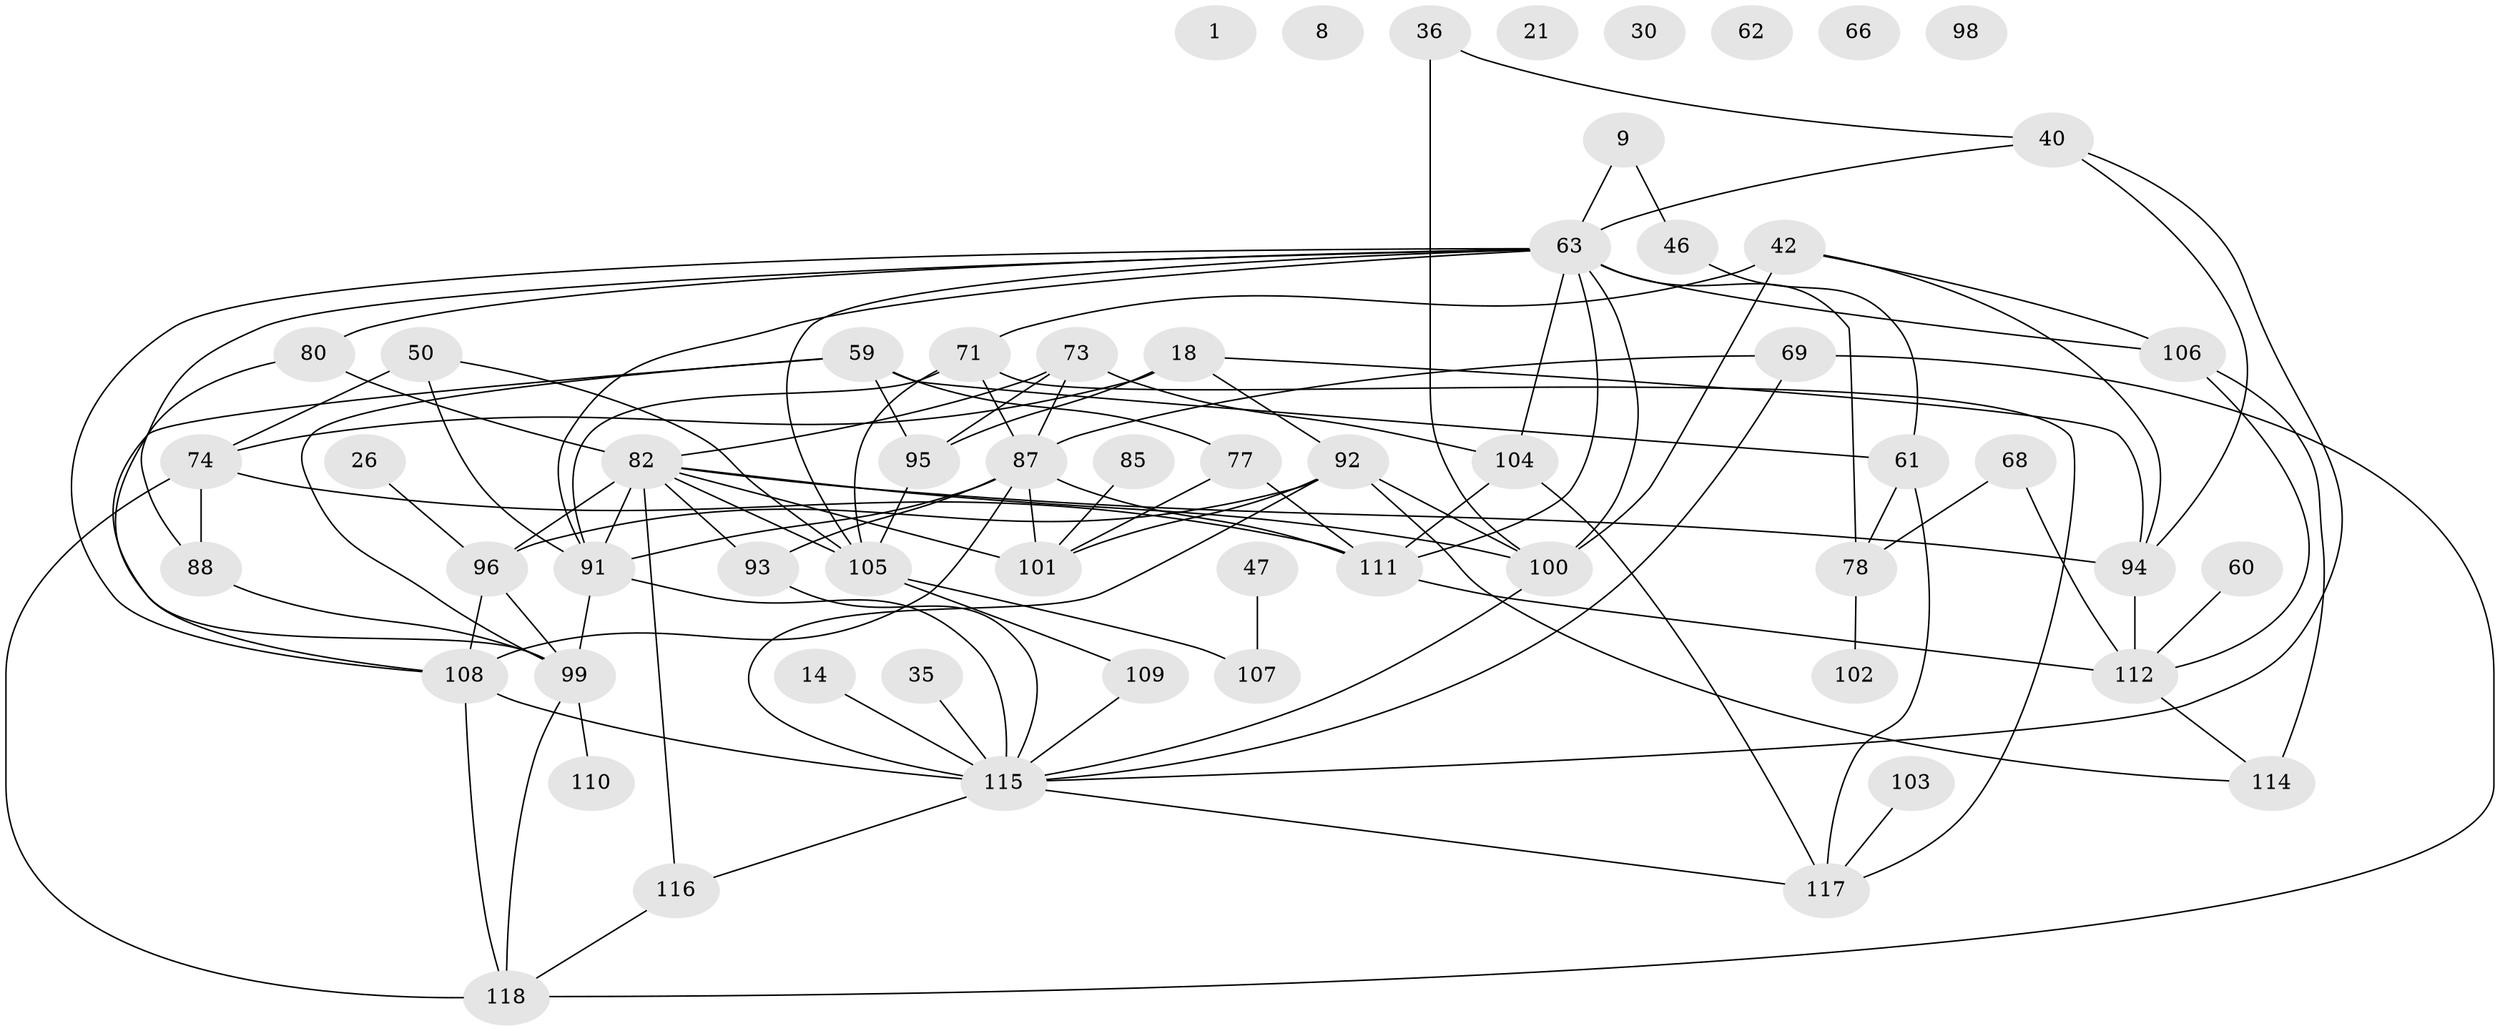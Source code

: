 // original degree distribution, {0: 0.059322033898305086, 3: 0.2457627118644068, 4: 0.19491525423728814, 7: 0.00847457627118644, 5: 0.11864406779661017, 2: 0.17796610169491525, 1: 0.1016949152542373, 6: 0.07627118644067797, 8: 0.01694915254237288}
// Generated by graph-tools (version 1.1) at 2025/38/03/09/25 04:38:58]
// undirected, 59 vertices, 107 edges
graph export_dot {
graph [start="1"]
  node [color=gray90,style=filled];
  1;
  8;
  9;
  14;
  18;
  21;
  26;
  30;
  35;
  36;
  40;
  42;
  46;
  47;
  50;
  59 [super="+22"];
  60;
  61;
  62;
  63 [super="+28+5+11"];
  66;
  68;
  69 [super="+48"];
  71 [super="+25+13+55"];
  73 [super="+33"];
  74 [super="+64+29"];
  77 [super="+31"];
  78;
  80 [super="+75"];
  82 [super="+53+12+23"];
  85;
  87 [super="+52+79"];
  88;
  91 [super="+90"];
  92 [super="+89"];
  93;
  94 [super="+56"];
  95;
  96;
  98;
  99 [super="+4+65"];
  100 [super="+24"];
  101 [super="+43"];
  102;
  103;
  104 [super="+76+72"];
  105 [super="+17+39"];
  106 [super="+32+84"];
  107;
  108 [super="+44+86"];
  109;
  110;
  111 [super="+81"];
  112 [super="+97"];
  114;
  115 [super="+113+83"];
  116;
  117 [super="+20"];
  118 [super="+67"];
  9 -- 46;
  9 -- 63;
  14 -- 115;
  18 -- 92;
  18 -- 95;
  18 -- 94;
  18 -- 74 [weight=2];
  26 -- 96;
  35 -- 115;
  36 -- 40;
  36 -- 100 [weight=2];
  40 -- 63;
  40 -- 94;
  40 -- 115;
  42 -- 94;
  42 -- 100 [weight=2];
  42 -- 106;
  42 -- 71;
  46 -- 61;
  47 -- 107;
  50 -- 105;
  50 -- 74;
  50 -- 91;
  59 -- 95 [weight=2];
  59 -- 61;
  59 -- 77;
  59 -- 108;
  59 -- 99;
  60 -- 112;
  61 -- 78;
  61 -- 117;
  63 -- 104;
  63 -- 88;
  63 -- 105;
  63 -- 78;
  63 -- 80;
  63 -- 100;
  63 -- 106 [weight=2];
  63 -- 111 [weight=2];
  63 -- 108;
  63 -- 91 [weight=2];
  68 -- 78;
  68 -- 112;
  69 -- 87;
  69 -- 118;
  69 -- 115 [weight=3];
  71 -- 91;
  71 -- 87 [weight=2];
  71 -- 117;
  71 -- 105 [weight=2];
  73 -- 104;
  73 -- 82;
  73 -- 95;
  73 -- 87 [weight=2];
  74 -- 111 [weight=2];
  74 -- 118;
  74 -- 88;
  77 -- 111;
  77 -- 101;
  78 -- 102;
  80 -- 99;
  80 -- 82;
  82 -- 96;
  82 -- 101;
  82 -- 116;
  82 -- 93;
  82 -- 105;
  82 -- 100;
  82 -- 94;
  82 -- 91;
  85 -- 101;
  87 -- 108;
  87 -- 93 [weight=2];
  87 -- 101;
  87 -- 111;
  87 -- 91 [weight=2];
  88 -- 99;
  91 -- 99 [weight=2];
  91 -- 115 [weight=3];
  92 -- 96;
  92 -- 101;
  92 -- 114;
  92 -- 100;
  92 -- 115;
  93 -- 115 [weight=2];
  94 -- 112;
  95 -- 105;
  96 -- 99;
  96 -- 108;
  99 -- 118;
  99 -- 110;
  100 -- 115;
  103 -- 117;
  104 -- 117;
  104 -- 111 [weight=2];
  105 -- 109;
  105 -- 107;
  106 -- 114 [weight=2];
  106 -- 112;
  108 -- 118;
  108 -- 115 [weight=3];
  109 -- 115;
  111 -- 112 [weight=2];
  112 -- 114;
  115 -- 116;
  115 -- 117;
  116 -- 118;
}
